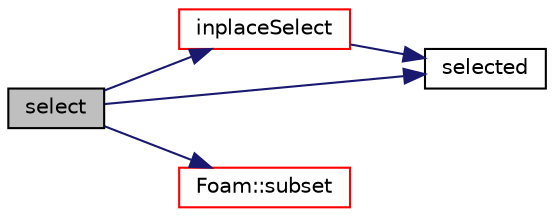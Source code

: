 digraph "select"
{
  bgcolor="transparent";
  edge [fontname="Helvetica",fontsize="10",labelfontname="Helvetica",labelfontsize="10"];
  node [fontname="Helvetica",fontsize="10",shape=record];
  rankdir="LR";
  Node1 [label="select",height=0.2,width=0.4,color="black", fillcolor="grey75", style="filled", fontcolor="black"];
  Node1 -> Node2 [color="midnightblue",fontsize="10",style="solid",fontname="Helvetica"];
  Node2 [label="inplaceSelect",height=0.2,width=0.4,color="red",URL="$a02305.html#aa11603fdf8bae9afa568c8d311adb58d",tooltip="Select a list of values that are within the ranges. "];
  Node2 -> Node3 [color="midnightblue",fontsize="10",style="solid",fontname="Helvetica"];
  Node3 [label="selected",height=0.2,width=0.4,color="black",URL="$a02305.html#ab8b3619e5ca464111a1080c996462f90",tooltip="Return true if the given value is within the ranges. "];
  Node1 -> Node3 [color="midnightblue",fontsize="10",style="solid",fontname="Helvetica"];
  Node1 -> Node4 [color="midnightblue",fontsize="10",style="solid",fontname="Helvetica"];
  Node4 [label="Foam::subset",height=0.2,width=0.4,color="red",URL="$a10974.html#af053f0dfbaeb31c38d85eb32efcd00d1",tooltip="Extract elements of List when select is a certain value. "];
}
